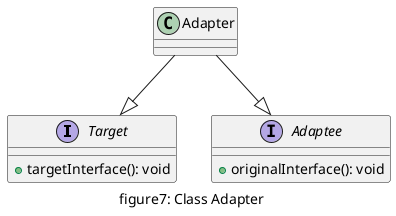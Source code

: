 @startuml "figure7_adapter_class"

caption figure7: Class Adapter

interface Target{
    + targetInterface(): void
}

interface Adaptee{
    + originalInterface(): void
}

class Adapter{

}

Adapter --|> Target
Adapter --|> Adaptee

@enduml